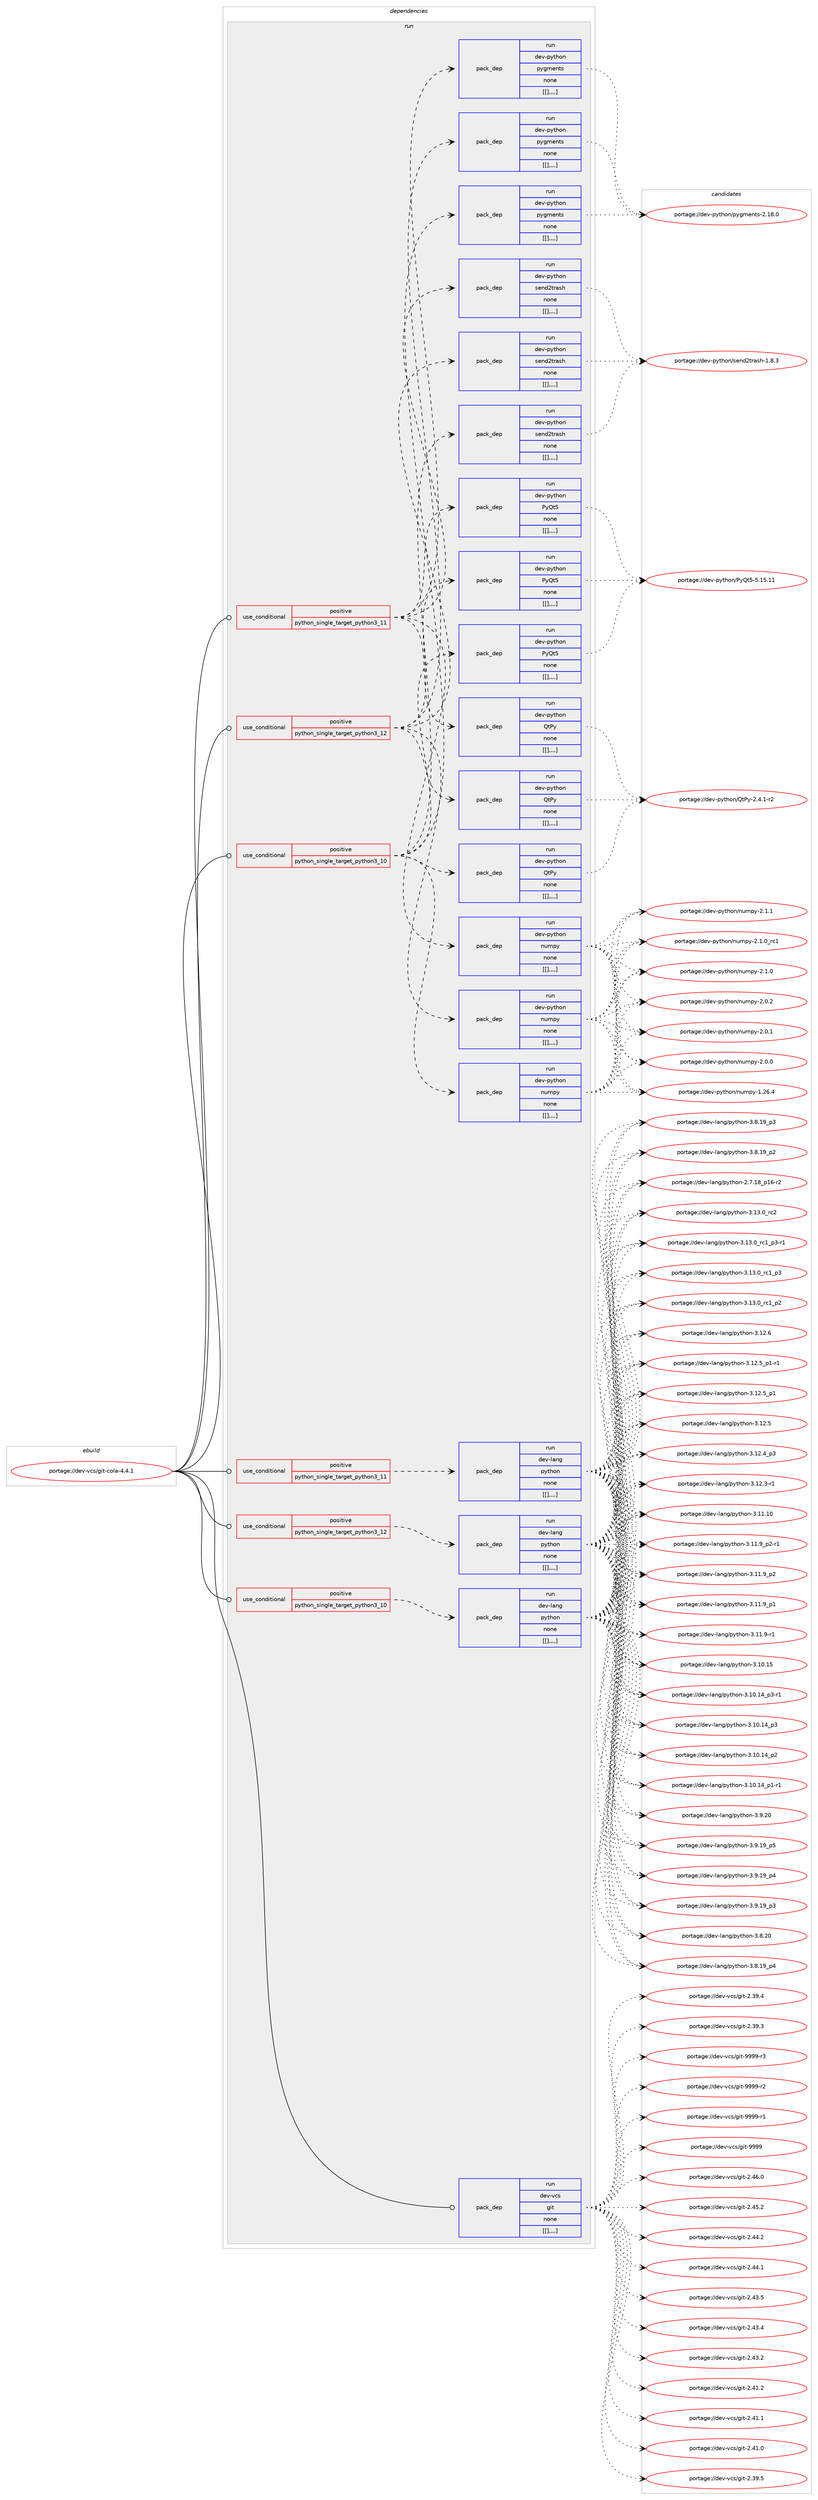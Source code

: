digraph prolog {

# *************
# Graph options
# *************

newrank=true;
concentrate=true;
compound=true;
graph [rankdir=LR,fontname=Helvetica,fontsize=10,ranksep=1.5];#, ranksep=2.5, nodesep=0.2];
edge  [arrowhead=vee];
node  [fontname=Helvetica,fontsize=10];

# **********
# The ebuild
# **********

subgraph cluster_leftcol {
color=gray;
label=<<i>ebuild</i>>;
id [label="portage://dev-vcs/git-cola-4.4.1", color=red, width=4, href="../dev-vcs/git-cola-4.4.1.svg"];
}

# ****************
# The dependencies
# ****************

subgraph cluster_midcol {
color=gray;
label=<<i>dependencies</i>>;
subgraph cluster_compile {
fillcolor="#eeeeee";
style=filled;
label=<<i>compile</i>>;
}
subgraph cluster_compileandrun {
fillcolor="#eeeeee";
style=filled;
label=<<i>compile and run</i>>;
}
subgraph cluster_run {
fillcolor="#eeeeee";
style=filled;
label=<<i>run</i>>;
subgraph cond64273 {
dependency226068 [label=<<TABLE BORDER="0" CELLBORDER="1" CELLSPACING="0" CELLPADDING="4"><TR><TD ROWSPAN="3" CELLPADDING="10">use_conditional</TD></TR><TR><TD>positive</TD></TR><TR><TD>python_single_target_python3_10</TD></TR></TABLE>>, shape=none, color=red];
subgraph pack160340 {
dependency226069 [label=<<TABLE BORDER="0" CELLBORDER="1" CELLSPACING="0" CELLPADDING="4" WIDTH="220"><TR><TD ROWSPAN="6" CELLPADDING="30">pack_dep</TD></TR><TR><TD WIDTH="110">run</TD></TR><TR><TD>dev-lang</TD></TR><TR><TD>python</TD></TR><TR><TD>none</TD></TR><TR><TD>[[],,,,]</TD></TR></TABLE>>, shape=none, color=blue];
}
dependency226068:e -> dependency226069:w [weight=20,style="dashed",arrowhead="vee"];
}
id:e -> dependency226068:w [weight=20,style="solid",arrowhead="odot"];
subgraph cond64274 {
dependency226070 [label=<<TABLE BORDER="0" CELLBORDER="1" CELLSPACING="0" CELLPADDING="4"><TR><TD ROWSPAN="3" CELLPADDING="10">use_conditional</TD></TR><TR><TD>positive</TD></TR><TR><TD>python_single_target_python3_10</TD></TR></TABLE>>, shape=none, color=red];
subgraph pack160341 {
dependency226071 [label=<<TABLE BORDER="0" CELLBORDER="1" CELLSPACING="0" CELLPADDING="4" WIDTH="220"><TR><TD ROWSPAN="6" CELLPADDING="30">pack_dep</TD></TR><TR><TD WIDTH="110">run</TD></TR><TR><TD>dev-python</TD></TR><TR><TD>numpy</TD></TR><TR><TD>none</TD></TR><TR><TD>[[],,,,]</TD></TR></TABLE>>, shape=none, color=blue];
}
dependency226070:e -> dependency226071:w [weight=20,style="dashed",arrowhead="vee"];
subgraph pack160342 {
dependency226072 [label=<<TABLE BORDER="0" CELLBORDER="1" CELLSPACING="0" CELLPADDING="4" WIDTH="220"><TR><TD ROWSPAN="6" CELLPADDING="30">pack_dep</TD></TR><TR><TD WIDTH="110">run</TD></TR><TR><TD>dev-python</TD></TR><TR><TD>pygments</TD></TR><TR><TD>none</TD></TR><TR><TD>[[],,,,]</TD></TR></TABLE>>, shape=none, color=blue];
}
dependency226070:e -> dependency226072:w [weight=20,style="dashed",arrowhead="vee"];
subgraph pack160343 {
dependency226073 [label=<<TABLE BORDER="0" CELLBORDER="1" CELLSPACING="0" CELLPADDING="4" WIDTH="220"><TR><TD ROWSPAN="6" CELLPADDING="30">pack_dep</TD></TR><TR><TD WIDTH="110">run</TD></TR><TR><TD>dev-python</TD></TR><TR><TD>PyQt5</TD></TR><TR><TD>none</TD></TR><TR><TD>[[],,,,]</TD></TR></TABLE>>, shape=none, color=blue];
}
dependency226070:e -> dependency226073:w [weight=20,style="dashed",arrowhead="vee"];
subgraph pack160344 {
dependency226074 [label=<<TABLE BORDER="0" CELLBORDER="1" CELLSPACING="0" CELLPADDING="4" WIDTH="220"><TR><TD ROWSPAN="6" CELLPADDING="30">pack_dep</TD></TR><TR><TD WIDTH="110">run</TD></TR><TR><TD>dev-python</TD></TR><TR><TD>QtPy</TD></TR><TR><TD>none</TD></TR><TR><TD>[[],,,,]</TD></TR></TABLE>>, shape=none, color=blue];
}
dependency226070:e -> dependency226074:w [weight=20,style="dashed",arrowhead="vee"];
subgraph pack160345 {
dependency226075 [label=<<TABLE BORDER="0" CELLBORDER="1" CELLSPACING="0" CELLPADDING="4" WIDTH="220"><TR><TD ROWSPAN="6" CELLPADDING="30">pack_dep</TD></TR><TR><TD WIDTH="110">run</TD></TR><TR><TD>dev-python</TD></TR><TR><TD>send2trash</TD></TR><TR><TD>none</TD></TR><TR><TD>[[],,,,]</TD></TR></TABLE>>, shape=none, color=blue];
}
dependency226070:e -> dependency226075:w [weight=20,style="dashed",arrowhead="vee"];
}
id:e -> dependency226070:w [weight=20,style="solid",arrowhead="odot"];
subgraph cond64275 {
dependency226076 [label=<<TABLE BORDER="0" CELLBORDER="1" CELLSPACING="0" CELLPADDING="4"><TR><TD ROWSPAN="3" CELLPADDING="10">use_conditional</TD></TR><TR><TD>positive</TD></TR><TR><TD>python_single_target_python3_11</TD></TR></TABLE>>, shape=none, color=red];
subgraph pack160346 {
dependency226077 [label=<<TABLE BORDER="0" CELLBORDER="1" CELLSPACING="0" CELLPADDING="4" WIDTH="220"><TR><TD ROWSPAN="6" CELLPADDING="30">pack_dep</TD></TR><TR><TD WIDTH="110">run</TD></TR><TR><TD>dev-lang</TD></TR><TR><TD>python</TD></TR><TR><TD>none</TD></TR><TR><TD>[[],,,,]</TD></TR></TABLE>>, shape=none, color=blue];
}
dependency226076:e -> dependency226077:w [weight=20,style="dashed",arrowhead="vee"];
}
id:e -> dependency226076:w [weight=20,style="solid",arrowhead="odot"];
subgraph cond64276 {
dependency226078 [label=<<TABLE BORDER="0" CELLBORDER="1" CELLSPACING="0" CELLPADDING="4"><TR><TD ROWSPAN="3" CELLPADDING="10">use_conditional</TD></TR><TR><TD>positive</TD></TR><TR><TD>python_single_target_python3_11</TD></TR></TABLE>>, shape=none, color=red];
subgraph pack160347 {
dependency226079 [label=<<TABLE BORDER="0" CELLBORDER="1" CELLSPACING="0" CELLPADDING="4" WIDTH="220"><TR><TD ROWSPAN="6" CELLPADDING="30">pack_dep</TD></TR><TR><TD WIDTH="110">run</TD></TR><TR><TD>dev-python</TD></TR><TR><TD>numpy</TD></TR><TR><TD>none</TD></TR><TR><TD>[[],,,,]</TD></TR></TABLE>>, shape=none, color=blue];
}
dependency226078:e -> dependency226079:w [weight=20,style="dashed",arrowhead="vee"];
subgraph pack160348 {
dependency226080 [label=<<TABLE BORDER="0" CELLBORDER="1" CELLSPACING="0" CELLPADDING="4" WIDTH="220"><TR><TD ROWSPAN="6" CELLPADDING="30">pack_dep</TD></TR><TR><TD WIDTH="110">run</TD></TR><TR><TD>dev-python</TD></TR><TR><TD>pygments</TD></TR><TR><TD>none</TD></TR><TR><TD>[[],,,,]</TD></TR></TABLE>>, shape=none, color=blue];
}
dependency226078:e -> dependency226080:w [weight=20,style="dashed",arrowhead="vee"];
subgraph pack160349 {
dependency226081 [label=<<TABLE BORDER="0" CELLBORDER="1" CELLSPACING="0" CELLPADDING="4" WIDTH="220"><TR><TD ROWSPAN="6" CELLPADDING="30">pack_dep</TD></TR><TR><TD WIDTH="110">run</TD></TR><TR><TD>dev-python</TD></TR><TR><TD>PyQt5</TD></TR><TR><TD>none</TD></TR><TR><TD>[[],,,,]</TD></TR></TABLE>>, shape=none, color=blue];
}
dependency226078:e -> dependency226081:w [weight=20,style="dashed",arrowhead="vee"];
subgraph pack160350 {
dependency226082 [label=<<TABLE BORDER="0" CELLBORDER="1" CELLSPACING="0" CELLPADDING="4" WIDTH="220"><TR><TD ROWSPAN="6" CELLPADDING="30">pack_dep</TD></TR><TR><TD WIDTH="110">run</TD></TR><TR><TD>dev-python</TD></TR><TR><TD>QtPy</TD></TR><TR><TD>none</TD></TR><TR><TD>[[],,,,]</TD></TR></TABLE>>, shape=none, color=blue];
}
dependency226078:e -> dependency226082:w [weight=20,style="dashed",arrowhead="vee"];
subgraph pack160351 {
dependency226083 [label=<<TABLE BORDER="0" CELLBORDER="1" CELLSPACING="0" CELLPADDING="4" WIDTH="220"><TR><TD ROWSPAN="6" CELLPADDING="30">pack_dep</TD></TR><TR><TD WIDTH="110">run</TD></TR><TR><TD>dev-python</TD></TR><TR><TD>send2trash</TD></TR><TR><TD>none</TD></TR><TR><TD>[[],,,,]</TD></TR></TABLE>>, shape=none, color=blue];
}
dependency226078:e -> dependency226083:w [weight=20,style="dashed",arrowhead="vee"];
}
id:e -> dependency226078:w [weight=20,style="solid",arrowhead="odot"];
subgraph cond64277 {
dependency226084 [label=<<TABLE BORDER="0" CELLBORDER="1" CELLSPACING="0" CELLPADDING="4"><TR><TD ROWSPAN="3" CELLPADDING="10">use_conditional</TD></TR><TR><TD>positive</TD></TR><TR><TD>python_single_target_python3_12</TD></TR></TABLE>>, shape=none, color=red];
subgraph pack160352 {
dependency226085 [label=<<TABLE BORDER="0" CELLBORDER="1" CELLSPACING="0" CELLPADDING="4" WIDTH="220"><TR><TD ROWSPAN="6" CELLPADDING="30">pack_dep</TD></TR><TR><TD WIDTH="110">run</TD></TR><TR><TD>dev-lang</TD></TR><TR><TD>python</TD></TR><TR><TD>none</TD></TR><TR><TD>[[],,,,]</TD></TR></TABLE>>, shape=none, color=blue];
}
dependency226084:e -> dependency226085:w [weight=20,style="dashed",arrowhead="vee"];
}
id:e -> dependency226084:w [weight=20,style="solid",arrowhead="odot"];
subgraph cond64278 {
dependency226086 [label=<<TABLE BORDER="0" CELLBORDER="1" CELLSPACING="0" CELLPADDING="4"><TR><TD ROWSPAN="3" CELLPADDING="10">use_conditional</TD></TR><TR><TD>positive</TD></TR><TR><TD>python_single_target_python3_12</TD></TR></TABLE>>, shape=none, color=red];
subgraph pack160353 {
dependency226087 [label=<<TABLE BORDER="0" CELLBORDER="1" CELLSPACING="0" CELLPADDING="4" WIDTH="220"><TR><TD ROWSPAN="6" CELLPADDING="30">pack_dep</TD></TR><TR><TD WIDTH="110">run</TD></TR><TR><TD>dev-python</TD></TR><TR><TD>numpy</TD></TR><TR><TD>none</TD></TR><TR><TD>[[],,,,]</TD></TR></TABLE>>, shape=none, color=blue];
}
dependency226086:e -> dependency226087:w [weight=20,style="dashed",arrowhead="vee"];
subgraph pack160354 {
dependency226088 [label=<<TABLE BORDER="0" CELLBORDER="1" CELLSPACING="0" CELLPADDING="4" WIDTH="220"><TR><TD ROWSPAN="6" CELLPADDING="30">pack_dep</TD></TR><TR><TD WIDTH="110">run</TD></TR><TR><TD>dev-python</TD></TR><TR><TD>pygments</TD></TR><TR><TD>none</TD></TR><TR><TD>[[],,,,]</TD></TR></TABLE>>, shape=none, color=blue];
}
dependency226086:e -> dependency226088:w [weight=20,style="dashed",arrowhead="vee"];
subgraph pack160355 {
dependency226089 [label=<<TABLE BORDER="0" CELLBORDER="1" CELLSPACING="0" CELLPADDING="4" WIDTH="220"><TR><TD ROWSPAN="6" CELLPADDING="30">pack_dep</TD></TR><TR><TD WIDTH="110">run</TD></TR><TR><TD>dev-python</TD></TR><TR><TD>PyQt5</TD></TR><TR><TD>none</TD></TR><TR><TD>[[],,,,]</TD></TR></TABLE>>, shape=none, color=blue];
}
dependency226086:e -> dependency226089:w [weight=20,style="dashed",arrowhead="vee"];
subgraph pack160356 {
dependency226090 [label=<<TABLE BORDER="0" CELLBORDER="1" CELLSPACING="0" CELLPADDING="4" WIDTH="220"><TR><TD ROWSPAN="6" CELLPADDING="30">pack_dep</TD></TR><TR><TD WIDTH="110">run</TD></TR><TR><TD>dev-python</TD></TR><TR><TD>QtPy</TD></TR><TR><TD>none</TD></TR><TR><TD>[[],,,,]</TD></TR></TABLE>>, shape=none, color=blue];
}
dependency226086:e -> dependency226090:w [weight=20,style="dashed",arrowhead="vee"];
subgraph pack160357 {
dependency226091 [label=<<TABLE BORDER="0" CELLBORDER="1" CELLSPACING="0" CELLPADDING="4" WIDTH="220"><TR><TD ROWSPAN="6" CELLPADDING="30">pack_dep</TD></TR><TR><TD WIDTH="110">run</TD></TR><TR><TD>dev-python</TD></TR><TR><TD>send2trash</TD></TR><TR><TD>none</TD></TR><TR><TD>[[],,,,]</TD></TR></TABLE>>, shape=none, color=blue];
}
dependency226086:e -> dependency226091:w [weight=20,style="dashed",arrowhead="vee"];
}
id:e -> dependency226086:w [weight=20,style="solid",arrowhead="odot"];
subgraph pack160358 {
dependency226092 [label=<<TABLE BORDER="0" CELLBORDER="1" CELLSPACING="0" CELLPADDING="4" WIDTH="220"><TR><TD ROWSPAN="6" CELLPADDING="30">pack_dep</TD></TR><TR><TD WIDTH="110">run</TD></TR><TR><TD>dev-vcs</TD></TR><TR><TD>git</TD></TR><TR><TD>none</TD></TR><TR><TD>[[],,,,]</TD></TR></TABLE>>, shape=none, color=blue];
}
id:e -> dependency226092:w [weight=20,style="solid",arrowhead="odot"];
}
}

# **************
# The candidates
# **************

subgraph cluster_choices {
rank=same;
color=gray;
label=<<i>candidates</i>>;

subgraph choice160340 {
color=black;
nodesep=1;
choice10010111845108971101034711212111610411111045514649514648951149950 [label="portage://dev-lang/python-3.13.0_rc2", color=red, width=4,href="../dev-lang/python-3.13.0_rc2.svg"];
choice1001011184510897110103471121211161041111104551464951464895114994995112514511449 [label="portage://dev-lang/python-3.13.0_rc1_p3-r1", color=red, width=4,href="../dev-lang/python-3.13.0_rc1_p3-r1.svg"];
choice100101118451089711010347112121116104111110455146495146489511499499511251 [label="portage://dev-lang/python-3.13.0_rc1_p3", color=red, width=4,href="../dev-lang/python-3.13.0_rc1_p3.svg"];
choice100101118451089711010347112121116104111110455146495146489511499499511250 [label="portage://dev-lang/python-3.13.0_rc1_p2", color=red, width=4,href="../dev-lang/python-3.13.0_rc1_p2.svg"];
choice10010111845108971101034711212111610411111045514649504654 [label="portage://dev-lang/python-3.12.6", color=red, width=4,href="../dev-lang/python-3.12.6.svg"];
choice1001011184510897110103471121211161041111104551464950465395112494511449 [label="portage://dev-lang/python-3.12.5_p1-r1", color=red, width=4,href="../dev-lang/python-3.12.5_p1-r1.svg"];
choice100101118451089711010347112121116104111110455146495046539511249 [label="portage://dev-lang/python-3.12.5_p1", color=red, width=4,href="../dev-lang/python-3.12.5_p1.svg"];
choice10010111845108971101034711212111610411111045514649504653 [label="portage://dev-lang/python-3.12.5", color=red, width=4,href="../dev-lang/python-3.12.5.svg"];
choice100101118451089711010347112121116104111110455146495046529511251 [label="portage://dev-lang/python-3.12.4_p3", color=red, width=4,href="../dev-lang/python-3.12.4_p3.svg"];
choice100101118451089711010347112121116104111110455146495046514511449 [label="portage://dev-lang/python-3.12.3-r1", color=red, width=4,href="../dev-lang/python-3.12.3-r1.svg"];
choice1001011184510897110103471121211161041111104551464949464948 [label="portage://dev-lang/python-3.11.10", color=red, width=4,href="../dev-lang/python-3.11.10.svg"];
choice1001011184510897110103471121211161041111104551464949465795112504511449 [label="portage://dev-lang/python-3.11.9_p2-r1", color=red, width=4,href="../dev-lang/python-3.11.9_p2-r1.svg"];
choice100101118451089711010347112121116104111110455146494946579511250 [label="portage://dev-lang/python-3.11.9_p2", color=red, width=4,href="../dev-lang/python-3.11.9_p2.svg"];
choice100101118451089711010347112121116104111110455146494946579511249 [label="portage://dev-lang/python-3.11.9_p1", color=red, width=4,href="../dev-lang/python-3.11.9_p1.svg"];
choice100101118451089711010347112121116104111110455146494946574511449 [label="portage://dev-lang/python-3.11.9-r1", color=red, width=4,href="../dev-lang/python-3.11.9-r1.svg"];
choice1001011184510897110103471121211161041111104551464948464953 [label="portage://dev-lang/python-3.10.15", color=red, width=4,href="../dev-lang/python-3.10.15.svg"];
choice100101118451089711010347112121116104111110455146494846495295112514511449 [label="portage://dev-lang/python-3.10.14_p3-r1", color=red, width=4,href="../dev-lang/python-3.10.14_p3-r1.svg"];
choice10010111845108971101034711212111610411111045514649484649529511251 [label="portage://dev-lang/python-3.10.14_p3", color=red, width=4,href="../dev-lang/python-3.10.14_p3.svg"];
choice10010111845108971101034711212111610411111045514649484649529511250 [label="portage://dev-lang/python-3.10.14_p2", color=red, width=4,href="../dev-lang/python-3.10.14_p2.svg"];
choice100101118451089711010347112121116104111110455146494846495295112494511449 [label="portage://dev-lang/python-3.10.14_p1-r1", color=red, width=4,href="../dev-lang/python-3.10.14_p1-r1.svg"];
choice10010111845108971101034711212111610411111045514657465048 [label="portage://dev-lang/python-3.9.20", color=red, width=4,href="../dev-lang/python-3.9.20.svg"];
choice100101118451089711010347112121116104111110455146574649579511253 [label="portage://dev-lang/python-3.9.19_p5", color=red, width=4,href="../dev-lang/python-3.9.19_p5.svg"];
choice100101118451089711010347112121116104111110455146574649579511252 [label="portage://dev-lang/python-3.9.19_p4", color=red, width=4,href="../dev-lang/python-3.9.19_p4.svg"];
choice100101118451089711010347112121116104111110455146574649579511251 [label="portage://dev-lang/python-3.9.19_p3", color=red, width=4,href="../dev-lang/python-3.9.19_p3.svg"];
choice10010111845108971101034711212111610411111045514656465048 [label="portage://dev-lang/python-3.8.20", color=red, width=4,href="../dev-lang/python-3.8.20.svg"];
choice100101118451089711010347112121116104111110455146564649579511252 [label="portage://dev-lang/python-3.8.19_p4", color=red, width=4,href="../dev-lang/python-3.8.19_p4.svg"];
choice100101118451089711010347112121116104111110455146564649579511251 [label="portage://dev-lang/python-3.8.19_p3", color=red, width=4,href="../dev-lang/python-3.8.19_p3.svg"];
choice100101118451089711010347112121116104111110455146564649579511250 [label="portage://dev-lang/python-3.8.19_p2", color=red, width=4,href="../dev-lang/python-3.8.19_p2.svg"];
choice100101118451089711010347112121116104111110455046554649569511249544511450 [label="portage://dev-lang/python-2.7.18_p16-r2", color=red, width=4,href="../dev-lang/python-2.7.18_p16-r2.svg"];
dependency226069:e -> choice10010111845108971101034711212111610411111045514649514648951149950:w [style=dotted,weight="100"];
dependency226069:e -> choice1001011184510897110103471121211161041111104551464951464895114994995112514511449:w [style=dotted,weight="100"];
dependency226069:e -> choice100101118451089711010347112121116104111110455146495146489511499499511251:w [style=dotted,weight="100"];
dependency226069:e -> choice100101118451089711010347112121116104111110455146495146489511499499511250:w [style=dotted,weight="100"];
dependency226069:e -> choice10010111845108971101034711212111610411111045514649504654:w [style=dotted,weight="100"];
dependency226069:e -> choice1001011184510897110103471121211161041111104551464950465395112494511449:w [style=dotted,weight="100"];
dependency226069:e -> choice100101118451089711010347112121116104111110455146495046539511249:w [style=dotted,weight="100"];
dependency226069:e -> choice10010111845108971101034711212111610411111045514649504653:w [style=dotted,weight="100"];
dependency226069:e -> choice100101118451089711010347112121116104111110455146495046529511251:w [style=dotted,weight="100"];
dependency226069:e -> choice100101118451089711010347112121116104111110455146495046514511449:w [style=dotted,weight="100"];
dependency226069:e -> choice1001011184510897110103471121211161041111104551464949464948:w [style=dotted,weight="100"];
dependency226069:e -> choice1001011184510897110103471121211161041111104551464949465795112504511449:w [style=dotted,weight="100"];
dependency226069:e -> choice100101118451089711010347112121116104111110455146494946579511250:w [style=dotted,weight="100"];
dependency226069:e -> choice100101118451089711010347112121116104111110455146494946579511249:w [style=dotted,weight="100"];
dependency226069:e -> choice100101118451089711010347112121116104111110455146494946574511449:w [style=dotted,weight="100"];
dependency226069:e -> choice1001011184510897110103471121211161041111104551464948464953:w [style=dotted,weight="100"];
dependency226069:e -> choice100101118451089711010347112121116104111110455146494846495295112514511449:w [style=dotted,weight="100"];
dependency226069:e -> choice10010111845108971101034711212111610411111045514649484649529511251:w [style=dotted,weight="100"];
dependency226069:e -> choice10010111845108971101034711212111610411111045514649484649529511250:w [style=dotted,weight="100"];
dependency226069:e -> choice100101118451089711010347112121116104111110455146494846495295112494511449:w [style=dotted,weight="100"];
dependency226069:e -> choice10010111845108971101034711212111610411111045514657465048:w [style=dotted,weight="100"];
dependency226069:e -> choice100101118451089711010347112121116104111110455146574649579511253:w [style=dotted,weight="100"];
dependency226069:e -> choice100101118451089711010347112121116104111110455146574649579511252:w [style=dotted,weight="100"];
dependency226069:e -> choice100101118451089711010347112121116104111110455146574649579511251:w [style=dotted,weight="100"];
dependency226069:e -> choice10010111845108971101034711212111610411111045514656465048:w [style=dotted,weight="100"];
dependency226069:e -> choice100101118451089711010347112121116104111110455146564649579511252:w [style=dotted,weight="100"];
dependency226069:e -> choice100101118451089711010347112121116104111110455146564649579511251:w [style=dotted,weight="100"];
dependency226069:e -> choice100101118451089711010347112121116104111110455146564649579511250:w [style=dotted,weight="100"];
dependency226069:e -> choice100101118451089711010347112121116104111110455046554649569511249544511450:w [style=dotted,weight="100"];
}
subgraph choice160341 {
color=black;
nodesep=1;
choice1001011184511212111610411111047110117109112121455046494649 [label="portage://dev-python/numpy-2.1.1", color=red, width=4,href="../dev-python/numpy-2.1.1.svg"];
choice1001011184511212111610411111047110117109112121455046494648951149949 [label="portage://dev-python/numpy-2.1.0_rc1", color=red, width=4,href="../dev-python/numpy-2.1.0_rc1.svg"];
choice1001011184511212111610411111047110117109112121455046494648 [label="portage://dev-python/numpy-2.1.0", color=red, width=4,href="../dev-python/numpy-2.1.0.svg"];
choice1001011184511212111610411111047110117109112121455046484650 [label="portage://dev-python/numpy-2.0.2", color=red, width=4,href="../dev-python/numpy-2.0.2.svg"];
choice1001011184511212111610411111047110117109112121455046484649 [label="portage://dev-python/numpy-2.0.1", color=red, width=4,href="../dev-python/numpy-2.0.1.svg"];
choice1001011184511212111610411111047110117109112121455046484648 [label="portage://dev-python/numpy-2.0.0", color=red, width=4,href="../dev-python/numpy-2.0.0.svg"];
choice100101118451121211161041111104711011710911212145494650544652 [label="portage://dev-python/numpy-1.26.4", color=red, width=4,href="../dev-python/numpy-1.26.4.svg"];
dependency226071:e -> choice1001011184511212111610411111047110117109112121455046494649:w [style=dotted,weight="100"];
dependency226071:e -> choice1001011184511212111610411111047110117109112121455046494648951149949:w [style=dotted,weight="100"];
dependency226071:e -> choice1001011184511212111610411111047110117109112121455046494648:w [style=dotted,weight="100"];
dependency226071:e -> choice1001011184511212111610411111047110117109112121455046484650:w [style=dotted,weight="100"];
dependency226071:e -> choice1001011184511212111610411111047110117109112121455046484649:w [style=dotted,weight="100"];
dependency226071:e -> choice1001011184511212111610411111047110117109112121455046484648:w [style=dotted,weight="100"];
dependency226071:e -> choice100101118451121211161041111104711011710911212145494650544652:w [style=dotted,weight="100"];
}
subgraph choice160342 {
color=black;
nodesep=1;
choice100101118451121211161041111104711212110310910111011611545504649564648 [label="portage://dev-python/pygments-2.18.0", color=red, width=4,href="../dev-python/pygments-2.18.0.svg"];
dependency226072:e -> choice100101118451121211161041111104711212110310910111011611545504649564648:w [style=dotted,weight="100"];
}
subgraph choice160343 {
color=black;
nodesep=1;
choice10010111845112121116104111110478012181116534553464953464949 [label="portage://dev-python/PyQt5-5.15.11", color=red, width=4,href="../dev-python/PyQt5-5.15.11.svg"];
dependency226073:e -> choice10010111845112121116104111110478012181116534553464953464949:w [style=dotted,weight="100"];
}
subgraph choice160344 {
color=black;
nodesep=1;
choice100101118451121211161041111104781116801214550465246494511450 [label="portage://dev-python/QtPy-2.4.1-r2", color=red, width=4,href="../dev-python/QtPy-2.4.1-r2.svg"];
dependency226074:e -> choice100101118451121211161041111104781116801214550465246494511450:w [style=dotted,weight="100"];
}
subgraph choice160345 {
color=black;
nodesep=1;
choice10010111845112121116104111110471151011101005011611497115104454946564651 [label="portage://dev-python/send2trash-1.8.3", color=red, width=4,href="../dev-python/send2trash-1.8.3.svg"];
dependency226075:e -> choice10010111845112121116104111110471151011101005011611497115104454946564651:w [style=dotted,weight="100"];
}
subgraph choice160346 {
color=black;
nodesep=1;
choice10010111845108971101034711212111610411111045514649514648951149950 [label="portage://dev-lang/python-3.13.0_rc2", color=red, width=4,href="../dev-lang/python-3.13.0_rc2.svg"];
choice1001011184510897110103471121211161041111104551464951464895114994995112514511449 [label="portage://dev-lang/python-3.13.0_rc1_p3-r1", color=red, width=4,href="../dev-lang/python-3.13.0_rc1_p3-r1.svg"];
choice100101118451089711010347112121116104111110455146495146489511499499511251 [label="portage://dev-lang/python-3.13.0_rc1_p3", color=red, width=4,href="../dev-lang/python-3.13.0_rc1_p3.svg"];
choice100101118451089711010347112121116104111110455146495146489511499499511250 [label="portage://dev-lang/python-3.13.0_rc1_p2", color=red, width=4,href="../dev-lang/python-3.13.0_rc1_p2.svg"];
choice10010111845108971101034711212111610411111045514649504654 [label="portage://dev-lang/python-3.12.6", color=red, width=4,href="../dev-lang/python-3.12.6.svg"];
choice1001011184510897110103471121211161041111104551464950465395112494511449 [label="portage://dev-lang/python-3.12.5_p1-r1", color=red, width=4,href="../dev-lang/python-3.12.5_p1-r1.svg"];
choice100101118451089711010347112121116104111110455146495046539511249 [label="portage://dev-lang/python-3.12.5_p1", color=red, width=4,href="../dev-lang/python-3.12.5_p1.svg"];
choice10010111845108971101034711212111610411111045514649504653 [label="portage://dev-lang/python-3.12.5", color=red, width=4,href="../dev-lang/python-3.12.5.svg"];
choice100101118451089711010347112121116104111110455146495046529511251 [label="portage://dev-lang/python-3.12.4_p3", color=red, width=4,href="../dev-lang/python-3.12.4_p3.svg"];
choice100101118451089711010347112121116104111110455146495046514511449 [label="portage://dev-lang/python-3.12.3-r1", color=red, width=4,href="../dev-lang/python-3.12.3-r1.svg"];
choice1001011184510897110103471121211161041111104551464949464948 [label="portage://dev-lang/python-3.11.10", color=red, width=4,href="../dev-lang/python-3.11.10.svg"];
choice1001011184510897110103471121211161041111104551464949465795112504511449 [label="portage://dev-lang/python-3.11.9_p2-r1", color=red, width=4,href="../dev-lang/python-3.11.9_p2-r1.svg"];
choice100101118451089711010347112121116104111110455146494946579511250 [label="portage://dev-lang/python-3.11.9_p2", color=red, width=4,href="../dev-lang/python-3.11.9_p2.svg"];
choice100101118451089711010347112121116104111110455146494946579511249 [label="portage://dev-lang/python-3.11.9_p1", color=red, width=4,href="../dev-lang/python-3.11.9_p1.svg"];
choice100101118451089711010347112121116104111110455146494946574511449 [label="portage://dev-lang/python-3.11.9-r1", color=red, width=4,href="../dev-lang/python-3.11.9-r1.svg"];
choice1001011184510897110103471121211161041111104551464948464953 [label="portage://dev-lang/python-3.10.15", color=red, width=4,href="../dev-lang/python-3.10.15.svg"];
choice100101118451089711010347112121116104111110455146494846495295112514511449 [label="portage://dev-lang/python-3.10.14_p3-r1", color=red, width=4,href="../dev-lang/python-3.10.14_p3-r1.svg"];
choice10010111845108971101034711212111610411111045514649484649529511251 [label="portage://dev-lang/python-3.10.14_p3", color=red, width=4,href="../dev-lang/python-3.10.14_p3.svg"];
choice10010111845108971101034711212111610411111045514649484649529511250 [label="portage://dev-lang/python-3.10.14_p2", color=red, width=4,href="../dev-lang/python-3.10.14_p2.svg"];
choice100101118451089711010347112121116104111110455146494846495295112494511449 [label="portage://dev-lang/python-3.10.14_p1-r1", color=red, width=4,href="../dev-lang/python-3.10.14_p1-r1.svg"];
choice10010111845108971101034711212111610411111045514657465048 [label="portage://dev-lang/python-3.9.20", color=red, width=4,href="../dev-lang/python-3.9.20.svg"];
choice100101118451089711010347112121116104111110455146574649579511253 [label="portage://dev-lang/python-3.9.19_p5", color=red, width=4,href="../dev-lang/python-3.9.19_p5.svg"];
choice100101118451089711010347112121116104111110455146574649579511252 [label="portage://dev-lang/python-3.9.19_p4", color=red, width=4,href="../dev-lang/python-3.9.19_p4.svg"];
choice100101118451089711010347112121116104111110455146574649579511251 [label="portage://dev-lang/python-3.9.19_p3", color=red, width=4,href="../dev-lang/python-3.9.19_p3.svg"];
choice10010111845108971101034711212111610411111045514656465048 [label="portage://dev-lang/python-3.8.20", color=red, width=4,href="../dev-lang/python-3.8.20.svg"];
choice100101118451089711010347112121116104111110455146564649579511252 [label="portage://dev-lang/python-3.8.19_p4", color=red, width=4,href="../dev-lang/python-3.8.19_p4.svg"];
choice100101118451089711010347112121116104111110455146564649579511251 [label="portage://dev-lang/python-3.8.19_p3", color=red, width=4,href="../dev-lang/python-3.8.19_p3.svg"];
choice100101118451089711010347112121116104111110455146564649579511250 [label="portage://dev-lang/python-3.8.19_p2", color=red, width=4,href="../dev-lang/python-3.8.19_p2.svg"];
choice100101118451089711010347112121116104111110455046554649569511249544511450 [label="portage://dev-lang/python-2.7.18_p16-r2", color=red, width=4,href="../dev-lang/python-2.7.18_p16-r2.svg"];
dependency226077:e -> choice10010111845108971101034711212111610411111045514649514648951149950:w [style=dotted,weight="100"];
dependency226077:e -> choice1001011184510897110103471121211161041111104551464951464895114994995112514511449:w [style=dotted,weight="100"];
dependency226077:e -> choice100101118451089711010347112121116104111110455146495146489511499499511251:w [style=dotted,weight="100"];
dependency226077:e -> choice100101118451089711010347112121116104111110455146495146489511499499511250:w [style=dotted,weight="100"];
dependency226077:e -> choice10010111845108971101034711212111610411111045514649504654:w [style=dotted,weight="100"];
dependency226077:e -> choice1001011184510897110103471121211161041111104551464950465395112494511449:w [style=dotted,weight="100"];
dependency226077:e -> choice100101118451089711010347112121116104111110455146495046539511249:w [style=dotted,weight="100"];
dependency226077:e -> choice10010111845108971101034711212111610411111045514649504653:w [style=dotted,weight="100"];
dependency226077:e -> choice100101118451089711010347112121116104111110455146495046529511251:w [style=dotted,weight="100"];
dependency226077:e -> choice100101118451089711010347112121116104111110455146495046514511449:w [style=dotted,weight="100"];
dependency226077:e -> choice1001011184510897110103471121211161041111104551464949464948:w [style=dotted,weight="100"];
dependency226077:e -> choice1001011184510897110103471121211161041111104551464949465795112504511449:w [style=dotted,weight="100"];
dependency226077:e -> choice100101118451089711010347112121116104111110455146494946579511250:w [style=dotted,weight="100"];
dependency226077:e -> choice100101118451089711010347112121116104111110455146494946579511249:w [style=dotted,weight="100"];
dependency226077:e -> choice100101118451089711010347112121116104111110455146494946574511449:w [style=dotted,weight="100"];
dependency226077:e -> choice1001011184510897110103471121211161041111104551464948464953:w [style=dotted,weight="100"];
dependency226077:e -> choice100101118451089711010347112121116104111110455146494846495295112514511449:w [style=dotted,weight="100"];
dependency226077:e -> choice10010111845108971101034711212111610411111045514649484649529511251:w [style=dotted,weight="100"];
dependency226077:e -> choice10010111845108971101034711212111610411111045514649484649529511250:w [style=dotted,weight="100"];
dependency226077:e -> choice100101118451089711010347112121116104111110455146494846495295112494511449:w [style=dotted,weight="100"];
dependency226077:e -> choice10010111845108971101034711212111610411111045514657465048:w [style=dotted,weight="100"];
dependency226077:e -> choice100101118451089711010347112121116104111110455146574649579511253:w [style=dotted,weight="100"];
dependency226077:e -> choice100101118451089711010347112121116104111110455146574649579511252:w [style=dotted,weight="100"];
dependency226077:e -> choice100101118451089711010347112121116104111110455146574649579511251:w [style=dotted,weight="100"];
dependency226077:e -> choice10010111845108971101034711212111610411111045514656465048:w [style=dotted,weight="100"];
dependency226077:e -> choice100101118451089711010347112121116104111110455146564649579511252:w [style=dotted,weight="100"];
dependency226077:e -> choice100101118451089711010347112121116104111110455146564649579511251:w [style=dotted,weight="100"];
dependency226077:e -> choice100101118451089711010347112121116104111110455146564649579511250:w [style=dotted,weight="100"];
dependency226077:e -> choice100101118451089711010347112121116104111110455046554649569511249544511450:w [style=dotted,weight="100"];
}
subgraph choice160347 {
color=black;
nodesep=1;
choice1001011184511212111610411111047110117109112121455046494649 [label="portage://dev-python/numpy-2.1.1", color=red, width=4,href="../dev-python/numpy-2.1.1.svg"];
choice1001011184511212111610411111047110117109112121455046494648951149949 [label="portage://dev-python/numpy-2.1.0_rc1", color=red, width=4,href="../dev-python/numpy-2.1.0_rc1.svg"];
choice1001011184511212111610411111047110117109112121455046494648 [label="portage://dev-python/numpy-2.1.0", color=red, width=4,href="../dev-python/numpy-2.1.0.svg"];
choice1001011184511212111610411111047110117109112121455046484650 [label="portage://dev-python/numpy-2.0.2", color=red, width=4,href="../dev-python/numpy-2.0.2.svg"];
choice1001011184511212111610411111047110117109112121455046484649 [label="portage://dev-python/numpy-2.0.1", color=red, width=4,href="../dev-python/numpy-2.0.1.svg"];
choice1001011184511212111610411111047110117109112121455046484648 [label="portage://dev-python/numpy-2.0.0", color=red, width=4,href="../dev-python/numpy-2.0.0.svg"];
choice100101118451121211161041111104711011710911212145494650544652 [label="portage://dev-python/numpy-1.26.4", color=red, width=4,href="../dev-python/numpy-1.26.4.svg"];
dependency226079:e -> choice1001011184511212111610411111047110117109112121455046494649:w [style=dotted,weight="100"];
dependency226079:e -> choice1001011184511212111610411111047110117109112121455046494648951149949:w [style=dotted,weight="100"];
dependency226079:e -> choice1001011184511212111610411111047110117109112121455046494648:w [style=dotted,weight="100"];
dependency226079:e -> choice1001011184511212111610411111047110117109112121455046484650:w [style=dotted,weight="100"];
dependency226079:e -> choice1001011184511212111610411111047110117109112121455046484649:w [style=dotted,weight="100"];
dependency226079:e -> choice1001011184511212111610411111047110117109112121455046484648:w [style=dotted,weight="100"];
dependency226079:e -> choice100101118451121211161041111104711011710911212145494650544652:w [style=dotted,weight="100"];
}
subgraph choice160348 {
color=black;
nodesep=1;
choice100101118451121211161041111104711212110310910111011611545504649564648 [label="portage://dev-python/pygments-2.18.0", color=red, width=4,href="../dev-python/pygments-2.18.0.svg"];
dependency226080:e -> choice100101118451121211161041111104711212110310910111011611545504649564648:w [style=dotted,weight="100"];
}
subgraph choice160349 {
color=black;
nodesep=1;
choice10010111845112121116104111110478012181116534553464953464949 [label="portage://dev-python/PyQt5-5.15.11", color=red, width=4,href="../dev-python/PyQt5-5.15.11.svg"];
dependency226081:e -> choice10010111845112121116104111110478012181116534553464953464949:w [style=dotted,weight="100"];
}
subgraph choice160350 {
color=black;
nodesep=1;
choice100101118451121211161041111104781116801214550465246494511450 [label="portage://dev-python/QtPy-2.4.1-r2", color=red, width=4,href="../dev-python/QtPy-2.4.1-r2.svg"];
dependency226082:e -> choice100101118451121211161041111104781116801214550465246494511450:w [style=dotted,weight="100"];
}
subgraph choice160351 {
color=black;
nodesep=1;
choice10010111845112121116104111110471151011101005011611497115104454946564651 [label="portage://dev-python/send2trash-1.8.3", color=red, width=4,href="../dev-python/send2trash-1.8.3.svg"];
dependency226083:e -> choice10010111845112121116104111110471151011101005011611497115104454946564651:w [style=dotted,weight="100"];
}
subgraph choice160352 {
color=black;
nodesep=1;
choice10010111845108971101034711212111610411111045514649514648951149950 [label="portage://dev-lang/python-3.13.0_rc2", color=red, width=4,href="../dev-lang/python-3.13.0_rc2.svg"];
choice1001011184510897110103471121211161041111104551464951464895114994995112514511449 [label="portage://dev-lang/python-3.13.0_rc1_p3-r1", color=red, width=4,href="../dev-lang/python-3.13.0_rc1_p3-r1.svg"];
choice100101118451089711010347112121116104111110455146495146489511499499511251 [label="portage://dev-lang/python-3.13.0_rc1_p3", color=red, width=4,href="../dev-lang/python-3.13.0_rc1_p3.svg"];
choice100101118451089711010347112121116104111110455146495146489511499499511250 [label="portage://dev-lang/python-3.13.0_rc1_p2", color=red, width=4,href="../dev-lang/python-3.13.0_rc1_p2.svg"];
choice10010111845108971101034711212111610411111045514649504654 [label="portage://dev-lang/python-3.12.6", color=red, width=4,href="../dev-lang/python-3.12.6.svg"];
choice1001011184510897110103471121211161041111104551464950465395112494511449 [label="portage://dev-lang/python-3.12.5_p1-r1", color=red, width=4,href="../dev-lang/python-3.12.5_p1-r1.svg"];
choice100101118451089711010347112121116104111110455146495046539511249 [label="portage://dev-lang/python-3.12.5_p1", color=red, width=4,href="../dev-lang/python-3.12.5_p1.svg"];
choice10010111845108971101034711212111610411111045514649504653 [label="portage://dev-lang/python-3.12.5", color=red, width=4,href="../dev-lang/python-3.12.5.svg"];
choice100101118451089711010347112121116104111110455146495046529511251 [label="portage://dev-lang/python-3.12.4_p3", color=red, width=4,href="../dev-lang/python-3.12.4_p3.svg"];
choice100101118451089711010347112121116104111110455146495046514511449 [label="portage://dev-lang/python-3.12.3-r1", color=red, width=4,href="../dev-lang/python-3.12.3-r1.svg"];
choice1001011184510897110103471121211161041111104551464949464948 [label="portage://dev-lang/python-3.11.10", color=red, width=4,href="../dev-lang/python-3.11.10.svg"];
choice1001011184510897110103471121211161041111104551464949465795112504511449 [label="portage://dev-lang/python-3.11.9_p2-r1", color=red, width=4,href="../dev-lang/python-3.11.9_p2-r1.svg"];
choice100101118451089711010347112121116104111110455146494946579511250 [label="portage://dev-lang/python-3.11.9_p2", color=red, width=4,href="../dev-lang/python-3.11.9_p2.svg"];
choice100101118451089711010347112121116104111110455146494946579511249 [label="portage://dev-lang/python-3.11.9_p1", color=red, width=4,href="../dev-lang/python-3.11.9_p1.svg"];
choice100101118451089711010347112121116104111110455146494946574511449 [label="portage://dev-lang/python-3.11.9-r1", color=red, width=4,href="../dev-lang/python-3.11.9-r1.svg"];
choice1001011184510897110103471121211161041111104551464948464953 [label="portage://dev-lang/python-3.10.15", color=red, width=4,href="../dev-lang/python-3.10.15.svg"];
choice100101118451089711010347112121116104111110455146494846495295112514511449 [label="portage://dev-lang/python-3.10.14_p3-r1", color=red, width=4,href="../dev-lang/python-3.10.14_p3-r1.svg"];
choice10010111845108971101034711212111610411111045514649484649529511251 [label="portage://dev-lang/python-3.10.14_p3", color=red, width=4,href="../dev-lang/python-3.10.14_p3.svg"];
choice10010111845108971101034711212111610411111045514649484649529511250 [label="portage://dev-lang/python-3.10.14_p2", color=red, width=4,href="../dev-lang/python-3.10.14_p2.svg"];
choice100101118451089711010347112121116104111110455146494846495295112494511449 [label="portage://dev-lang/python-3.10.14_p1-r1", color=red, width=4,href="../dev-lang/python-3.10.14_p1-r1.svg"];
choice10010111845108971101034711212111610411111045514657465048 [label="portage://dev-lang/python-3.9.20", color=red, width=4,href="../dev-lang/python-3.9.20.svg"];
choice100101118451089711010347112121116104111110455146574649579511253 [label="portage://dev-lang/python-3.9.19_p5", color=red, width=4,href="../dev-lang/python-3.9.19_p5.svg"];
choice100101118451089711010347112121116104111110455146574649579511252 [label="portage://dev-lang/python-3.9.19_p4", color=red, width=4,href="../dev-lang/python-3.9.19_p4.svg"];
choice100101118451089711010347112121116104111110455146574649579511251 [label="portage://dev-lang/python-3.9.19_p3", color=red, width=4,href="../dev-lang/python-3.9.19_p3.svg"];
choice10010111845108971101034711212111610411111045514656465048 [label="portage://dev-lang/python-3.8.20", color=red, width=4,href="../dev-lang/python-3.8.20.svg"];
choice100101118451089711010347112121116104111110455146564649579511252 [label="portage://dev-lang/python-3.8.19_p4", color=red, width=4,href="../dev-lang/python-3.8.19_p4.svg"];
choice100101118451089711010347112121116104111110455146564649579511251 [label="portage://dev-lang/python-3.8.19_p3", color=red, width=4,href="../dev-lang/python-3.8.19_p3.svg"];
choice100101118451089711010347112121116104111110455146564649579511250 [label="portage://dev-lang/python-3.8.19_p2", color=red, width=4,href="../dev-lang/python-3.8.19_p2.svg"];
choice100101118451089711010347112121116104111110455046554649569511249544511450 [label="portage://dev-lang/python-2.7.18_p16-r2", color=red, width=4,href="../dev-lang/python-2.7.18_p16-r2.svg"];
dependency226085:e -> choice10010111845108971101034711212111610411111045514649514648951149950:w [style=dotted,weight="100"];
dependency226085:e -> choice1001011184510897110103471121211161041111104551464951464895114994995112514511449:w [style=dotted,weight="100"];
dependency226085:e -> choice100101118451089711010347112121116104111110455146495146489511499499511251:w [style=dotted,weight="100"];
dependency226085:e -> choice100101118451089711010347112121116104111110455146495146489511499499511250:w [style=dotted,weight="100"];
dependency226085:e -> choice10010111845108971101034711212111610411111045514649504654:w [style=dotted,weight="100"];
dependency226085:e -> choice1001011184510897110103471121211161041111104551464950465395112494511449:w [style=dotted,weight="100"];
dependency226085:e -> choice100101118451089711010347112121116104111110455146495046539511249:w [style=dotted,weight="100"];
dependency226085:e -> choice10010111845108971101034711212111610411111045514649504653:w [style=dotted,weight="100"];
dependency226085:e -> choice100101118451089711010347112121116104111110455146495046529511251:w [style=dotted,weight="100"];
dependency226085:e -> choice100101118451089711010347112121116104111110455146495046514511449:w [style=dotted,weight="100"];
dependency226085:e -> choice1001011184510897110103471121211161041111104551464949464948:w [style=dotted,weight="100"];
dependency226085:e -> choice1001011184510897110103471121211161041111104551464949465795112504511449:w [style=dotted,weight="100"];
dependency226085:e -> choice100101118451089711010347112121116104111110455146494946579511250:w [style=dotted,weight="100"];
dependency226085:e -> choice100101118451089711010347112121116104111110455146494946579511249:w [style=dotted,weight="100"];
dependency226085:e -> choice100101118451089711010347112121116104111110455146494946574511449:w [style=dotted,weight="100"];
dependency226085:e -> choice1001011184510897110103471121211161041111104551464948464953:w [style=dotted,weight="100"];
dependency226085:e -> choice100101118451089711010347112121116104111110455146494846495295112514511449:w [style=dotted,weight="100"];
dependency226085:e -> choice10010111845108971101034711212111610411111045514649484649529511251:w [style=dotted,weight="100"];
dependency226085:e -> choice10010111845108971101034711212111610411111045514649484649529511250:w [style=dotted,weight="100"];
dependency226085:e -> choice100101118451089711010347112121116104111110455146494846495295112494511449:w [style=dotted,weight="100"];
dependency226085:e -> choice10010111845108971101034711212111610411111045514657465048:w [style=dotted,weight="100"];
dependency226085:e -> choice100101118451089711010347112121116104111110455146574649579511253:w [style=dotted,weight="100"];
dependency226085:e -> choice100101118451089711010347112121116104111110455146574649579511252:w [style=dotted,weight="100"];
dependency226085:e -> choice100101118451089711010347112121116104111110455146574649579511251:w [style=dotted,weight="100"];
dependency226085:e -> choice10010111845108971101034711212111610411111045514656465048:w [style=dotted,weight="100"];
dependency226085:e -> choice100101118451089711010347112121116104111110455146564649579511252:w [style=dotted,weight="100"];
dependency226085:e -> choice100101118451089711010347112121116104111110455146564649579511251:w [style=dotted,weight="100"];
dependency226085:e -> choice100101118451089711010347112121116104111110455146564649579511250:w [style=dotted,weight="100"];
dependency226085:e -> choice100101118451089711010347112121116104111110455046554649569511249544511450:w [style=dotted,weight="100"];
}
subgraph choice160353 {
color=black;
nodesep=1;
choice1001011184511212111610411111047110117109112121455046494649 [label="portage://dev-python/numpy-2.1.1", color=red, width=4,href="../dev-python/numpy-2.1.1.svg"];
choice1001011184511212111610411111047110117109112121455046494648951149949 [label="portage://dev-python/numpy-2.1.0_rc1", color=red, width=4,href="../dev-python/numpy-2.1.0_rc1.svg"];
choice1001011184511212111610411111047110117109112121455046494648 [label="portage://dev-python/numpy-2.1.0", color=red, width=4,href="../dev-python/numpy-2.1.0.svg"];
choice1001011184511212111610411111047110117109112121455046484650 [label="portage://dev-python/numpy-2.0.2", color=red, width=4,href="../dev-python/numpy-2.0.2.svg"];
choice1001011184511212111610411111047110117109112121455046484649 [label="portage://dev-python/numpy-2.0.1", color=red, width=4,href="../dev-python/numpy-2.0.1.svg"];
choice1001011184511212111610411111047110117109112121455046484648 [label="portage://dev-python/numpy-2.0.0", color=red, width=4,href="../dev-python/numpy-2.0.0.svg"];
choice100101118451121211161041111104711011710911212145494650544652 [label="portage://dev-python/numpy-1.26.4", color=red, width=4,href="../dev-python/numpy-1.26.4.svg"];
dependency226087:e -> choice1001011184511212111610411111047110117109112121455046494649:w [style=dotted,weight="100"];
dependency226087:e -> choice1001011184511212111610411111047110117109112121455046494648951149949:w [style=dotted,weight="100"];
dependency226087:e -> choice1001011184511212111610411111047110117109112121455046494648:w [style=dotted,weight="100"];
dependency226087:e -> choice1001011184511212111610411111047110117109112121455046484650:w [style=dotted,weight="100"];
dependency226087:e -> choice1001011184511212111610411111047110117109112121455046484649:w [style=dotted,weight="100"];
dependency226087:e -> choice1001011184511212111610411111047110117109112121455046484648:w [style=dotted,weight="100"];
dependency226087:e -> choice100101118451121211161041111104711011710911212145494650544652:w [style=dotted,weight="100"];
}
subgraph choice160354 {
color=black;
nodesep=1;
choice100101118451121211161041111104711212110310910111011611545504649564648 [label="portage://dev-python/pygments-2.18.0", color=red, width=4,href="../dev-python/pygments-2.18.0.svg"];
dependency226088:e -> choice100101118451121211161041111104711212110310910111011611545504649564648:w [style=dotted,weight="100"];
}
subgraph choice160355 {
color=black;
nodesep=1;
choice10010111845112121116104111110478012181116534553464953464949 [label="portage://dev-python/PyQt5-5.15.11", color=red, width=4,href="../dev-python/PyQt5-5.15.11.svg"];
dependency226089:e -> choice10010111845112121116104111110478012181116534553464953464949:w [style=dotted,weight="100"];
}
subgraph choice160356 {
color=black;
nodesep=1;
choice100101118451121211161041111104781116801214550465246494511450 [label="portage://dev-python/QtPy-2.4.1-r2", color=red, width=4,href="../dev-python/QtPy-2.4.1-r2.svg"];
dependency226090:e -> choice100101118451121211161041111104781116801214550465246494511450:w [style=dotted,weight="100"];
}
subgraph choice160357 {
color=black;
nodesep=1;
choice10010111845112121116104111110471151011101005011611497115104454946564651 [label="portage://dev-python/send2trash-1.8.3", color=red, width=4,href="../dev-python/send2trash-1.8.3.svg"];
dependency226091:e -> choice10010111845112121116104111110471151011101005011611497115104454946564651:w [style=dotted,weight="100"];
}
subgraph choice160358 {
color=black;
nodesep=1;
choice10010111845118991154710310511645575757574511451 [label="portage://dev-vcs/git-9999-r3", color=red, width=4,href="../dev-vcs/git-9999-r3.svg"];
choice10010111845118991154710310511645575757574511450 [label="portage://dev-vcs/git-9999-r2", color=red, width=4,href="../dev-vcs/git-9999-r2.svg"];
choice10010111845118991154710310511645575757574511449 [label="portage://dev-vcs/git-9999-r1", color=red, width=4,href="../dev-vcs/git-9999-r1.svg"];
choice1001011184511899115471031051164557575757 [label="portage://dev-vcs/git-9999", color=red, width=4,href="../dev-vcs/git-9999.svg"];
choice10010111845118991154710310511645504652544648 [label="portage://dev-vcs/git-2.46.0", color=red, width=4,href="../dev-vcs/git-2.46.0.svg"];
choice10010111845118991154710310511645504652534650 [label="portage://dev-vcs/git-2.45.2", color=red, width=4,href="../dev-vcs/git-2.45.2.svg"];
choice10010111845118991154710310511645504652524650 [label="portage://dev-vcs/git-2.44.2", color=red, width=4,href="../dev-vcs/git-2.44.2.svg"];
choice10010111845118991154710310511645504652524649 [label="portage://dev-vcs/git-2.44.1", color=red, width=4,href="../dev-vcs/git-2.44.1.svg"];
choice10010111845118991154710310511645504652514653 [label="portage://dev-vcs/git-2.43.5", color=red, width=4,href="../dev-vcs/git-2.43.5.svg"];
choice10010111845118991154710310511645504652514652 [label="portage://dev-vcs/git-2.43.4", color=red, width=4,href="../dev-vcs/git-2.43.4.svg"];
choice10010111845118991154710310511645504652514650 [label="portage://dev-vcs/git-2.43.2", color=red, width=4,href="../dev-vcs/git-2.43.2.svg"];
choice10010111845118991154710310511645504652494650 [label="portage://dev-vcs/git-2.41.2", color=red, width=4,href="../dev-vcs/git-2.41.2.svg"];
choice10010111845118991154710310511645504652494649 [label="portage://dev-vcs/git-2.41.1", color=red, width=4,href="../dev-vcs/git-2.41.1.svg"];
choice10010111845118991154710310511645504652494648 [label="portage://dev-vcs/git-2.41.0", color=red, width=4,href="../dev-vcs/git-2.41.0.svg"];
choice10010111845118991154710310511645504651574653 [label="portage://dev-vcs/git-2.39.5", color=red, width=4,href="../dev-vcs/git-2.39.5.svg"];
choice10010111845118991154710310511645504651574652 [label="portage://dev-vcs/git-2.39.4", color=red, width=4,href="../dev-vcs/git-2.39.4.svg"];
choice10010111845118991154710310511645504651574651 [label="portage://dev-vcs/git-2.39.3", color=red, width=4,href="../dev-vcs/git-2.39.3.svg"];
dependency226092:e -> choice10010111845118991154710310511645575757574511451:w [style=dotted,weight="100"];
dependency226092:e -> choice10010111845118991154710310511645575757574511450:w [style=dotted,weight="100"];
dependency226092:e -> choice10010111845118991154710310511645575757574511449:w [style=dotted,weight="100"];
dependency226092:e -> choice1001011184511899115471031051164557575757:w [style=dotted,weight="100"];
dependency226092:e -> choice10010111845118991154710310511645504652544648:w [style=dotted,weight="100"];
dependency226092:e -> choice10010111845118991154710310511645504652534650:w [style=dotted,weight="100"];
dependency226092:e -> choice10010111845118991154710310511645504652524650:w [style=dotted,weight="100"];
dependency226092:e -> choice10010111845118991154710310511645504652524649:w [style=dotted,weight="100"];
dependency226092:e -> choice10010111845118991154710310511645504652514653:w [style=dotted,weight="100"];
dependency226092:e -> choice10010111845118991154710310511645504652514652:w [style=dotted,weight="100"];
dependency226092:e -> choice10010111845118991154710310511645504652514650:w [style=dotted,weight="100"];
dependency226092:e -> choice10010111845118991154710310511645504652494650:w [style=dotted,weight="100"];
dependency226092:e -> choice10010111845118991154710310511645504652494649:w [style=dotted,weight="100"];
dependency226092:e -> choice10010111845118991154710310511645504652494648:w [style=dotted,weight="100"];
dependency226092:e -> choice10010111845118991154710310511645504651574653:w [style=dotted,weight="100"];
dependency226092:e -> choice10010111845118991154710310511645504651574652:w [style=dotted,weight="100"];
dependency226092:e -> choice10010111845118991154710310511645504651574651:w [style=dotted,weight="100"];
}
}

}
